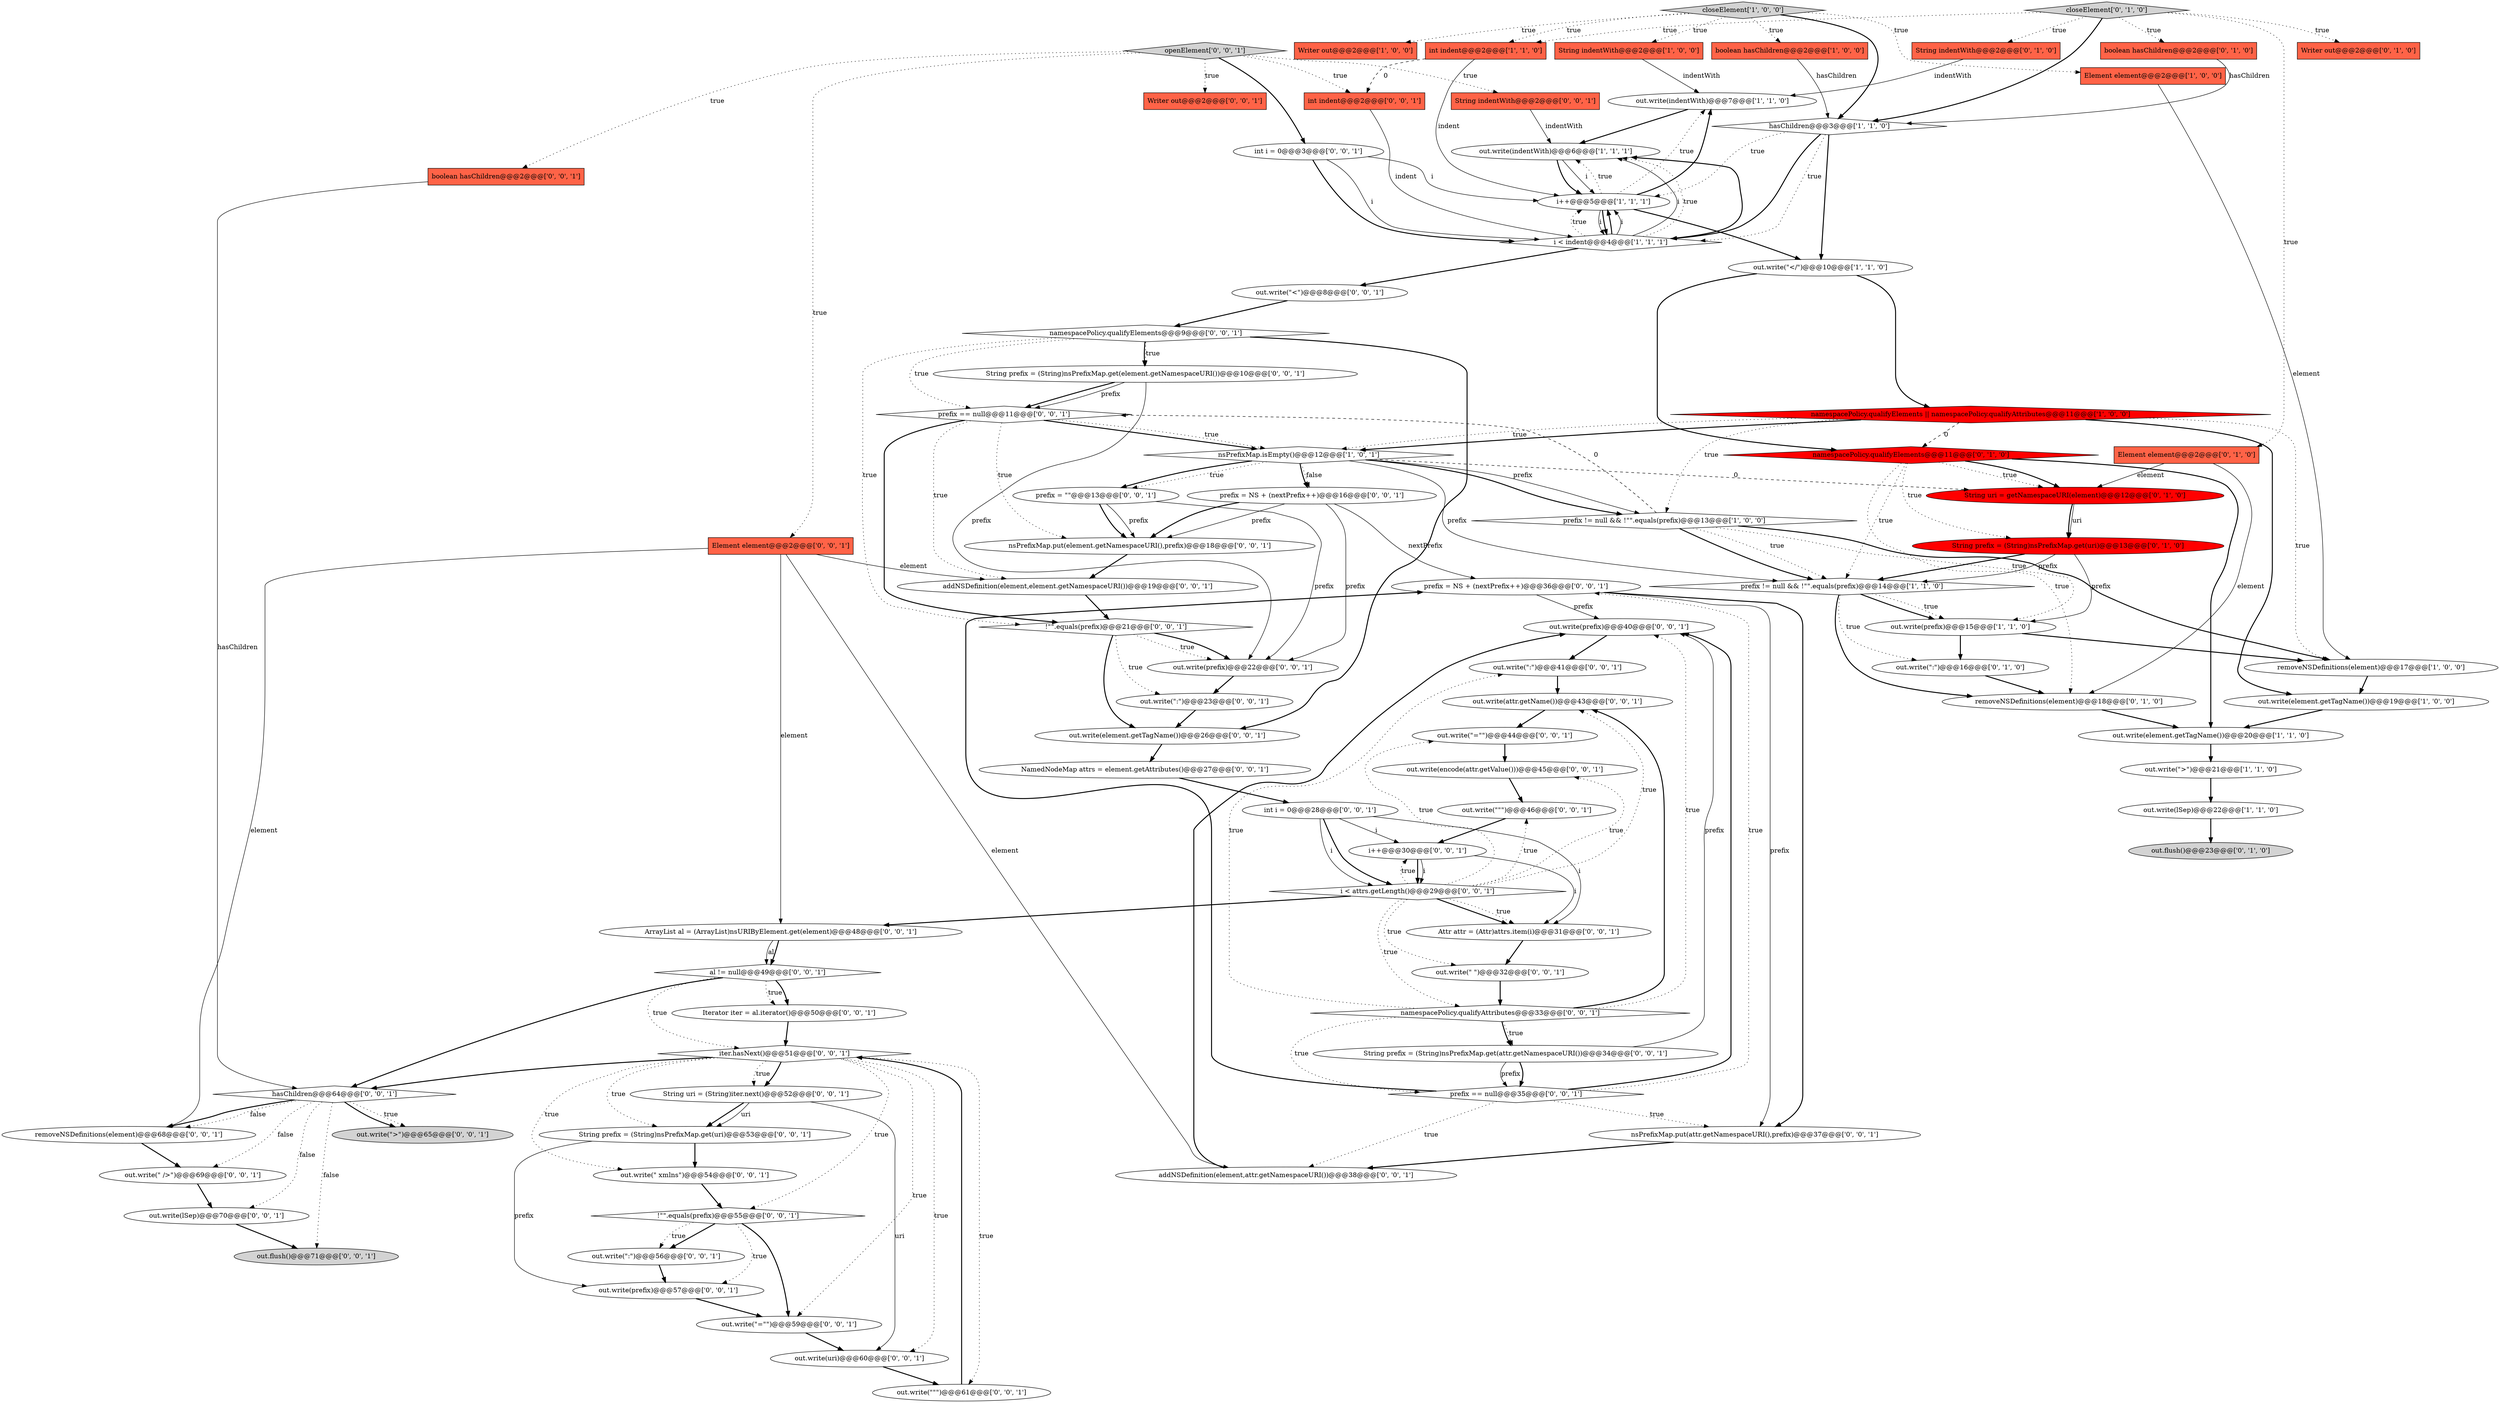 digraph {
38 [style = filled, label = "prefix = NS + (nextPrefix++)@@@36@@@['0', '0', '1']", fillcolor = white, shape = ellipse image = "AAA0AAABBB3BBB"];
7 [style = filled, label = "i < indent@@@4@@@['1', '1', '1']", fillcolor = white, shape = diamond image = "AAA0AAABBB1BBB"];
28 [style = filled, label = "namespacePolicy.qualifyElements@@@11@@@['0', '1', '0']", fillcolor = red, shape = diamond image = "AAA1AAABBB2BBB"];
18 [style = filled, label = "nsPrefixMap.isEmpty()@@@12@@@['1', '0', '1']", fillcolor = white, shape = diamond image = "AAA0AAABBB1BBB"];
75 [style = filled, label = "prefix == null@@@35@@@['0', '0', '1']", fillcolor = white, shape = diamond image = "AAA0AAABBB3BBB"];
57 [style = filled, label = "out.write(uri)@@@60@@@['0', '0', '1']", fillcolor = white, shape = ellipse image = "AAA0AAABBB3BBB"];
42 [style = filled, label = "int i = 0@@@3@@@['0', '0', '1']", fillcolor = white, shape = ellipse image = "AAA0AAABBB3BBB"];
52 [style = filled, label = "addNSDefinition(element,attr.getNamespaceURI())@@@38@@@['0', '0', '1']", fillcolor = white, shape = ellipse image = "AAA0AAABBB3BBB"];
6 [style = filled, label = "String indentWith@@@2@@@['1', '0', '0']", fillcolor = tomato, shape = box image = "AAA0AAABBB1BBB"];
74 [style = filled, label = "!\"\".equals(prefix)@@@21@@@['0', '0', '1']", fillcolor = white, shape = diamond image = "AAA0AAABBB3BBB"];
83 [style = filled, label = "out.write(encode(attr.getValue()))@@@45@@@['0', '0', '1']", fillcolor = white, shape = ellipse image = "AAA0AAABBB3BBB"];
41 [style = filled, label = "out.write(\"=\"\")@@@59@@@['0', '0', '1']", fillcolor = white, shape = ellipse image = "AAA0AAABBB3BBB"];
19 [style = filled, label = "prefix != null && !\"\".equals(prefix)@@@13@@@['1', '0', '0']", fillcolor = white, shape = diamond image = "AAA0AAABBB1BBB"];
63 [style = filled, label = "out.write(element.getTagName())@@@26@@@['0', '0', '1']", fillcolor = white, shape = ellipse image = "AAA0AAABBB3BBB"];
5 [style = filled, label = "closeElement['1', '0', '0']", fillcolor = lightgray, shape = diamond image = "AAA0AAABBB1BBB"];
50 [style = filled, label = "ArrayList al = (ArrayList)nsURIByElement.get(element)@@@48@@@['0', '0', '1']", fillcolor = white, shape = ellipse image = "AAA0AAABBB3BBB"];
10 [style = filled, label = "Writer out@@@2@@@['1', '0', '0']", fillcolor = tomato, shape = box image = "AAA0AAABBB1BBB"];
1 [style = filled, label = "out.write(element.getTagName())@@@19@@@['1', '0', '0']", fillcolor = white, shape = ellipse image = "AAA0AAABBB1BBB"];
72 [style = filled, label = "String prefix = (String)nsPrefixMap.get(uri)@@@53@@@['0', '0', '1']", fillcolor = white, shape = ellipse image = "AAA0AAABBB3BBB"];
59 [style = filled, label = "out.write(\"<\")@@@8@@@['0', '0', '1']", fillcolor = white, shape = ellipse image = "AAA0AAABBB3BBB"];
64 [style = filled, label = "al != null@@@49@@@['0', '0', '1']", fillcolor = white, shape = diamond image = "AAA0AAABBB3BBB"];
76 [style = filled, label = "out.write(prefix)@@@57@@@['0', '0', '1']", fillcolor = white, shape = ellipse image = "AAA0AAABBB3BBB"];
13 [style = filled, label = "i++@@@5@@@['1', '1', '1']", fillcolor = white, shape = ellipse image = "AAA0AAABBB1BBB"];
71 [style = filled, label = "hasChildren@@@64@@@['0', '0', '1']", fillcolor = white, shape = diamond image = "AAA0AAABBB3BBB"];
27 [style = filled, label = "String indentWith@@@2@@@['0', '1', '0']", fillcolor = tomato, shape = box image = "AAA0AAABBB2BBB"];
34 [style = filled, label = "out.write(\"\"\")@@@46@@@['0', '0', '1']", fillcolor = white, shape = ellipse image = "AAA0AAABBB3BBB"];
62 [style = filled, label = "Iterator iter = al.iterator()@@@50@@@['0', '0', '1']", fillcolor = white, shape = ellipse image = "AAA0AAABBB3BBB"];
23 [style = filled, label = "boolean hasChildren@@@2@@@['0', '1', '0']", fillcolor = tomato, shape = box image = "AAA0AAABBB2BBB"];
32 [style = filled, label = "closeElement['0', '1', '0']", fillcolor = lightgray, shape = diamond image = "AAA0AAABBB2BBB"];
77 [style = filled, label = "String indentWith@@@2@@@['0', '0', '1']", fillcolor = tomato, shape = box image = "AAA0AAABBB3BBB"];
80 [style = filled, label = "int indent@@@2@@@['0', '0', '1']", fillcolor = tomato, shape = box image = "AAA0AAABBB3BBB"];
33 [style = filled, label = "iter.hasNext()@@@51@@@['0', '0', '1']", fillcolor = white, shape = diamond image = "AAA0AAABBB3BBB"];
21 [style = filled, label = "out.write(indentWith)@@@7@@@['1', '1', '0']", fillcolor = white, shape = ellipse image = "AAA0AAABBB1BBB"];
26 [style = filled, label = "Writer out@@@2@@@['0', '1', '0']", fillcolor = tomato, shape = box image = "AAA0AAABBB2BBB"];
25 [style = filled, label = "Element element@@@2@@@['0', '1', '0']", fillcolor = tomato, shape = box image = "AAA0AAABBB2BBB"];
51 [style = filled, label = "out.flush()@@@71@@@['0', '0', '1']", fillcolor = lightgray, shape = ellipse image = "AAA0AAABBB3BBB"];
55 [style = filled, label = "prefix == null@@@11@@@['0', '0', '1']", fillcolor = white, shape = diamond image = "AAA0AAABBB3BBB"];
11 [style = filled, label = "int indent@@@2@@@['1', '1', '0']", fillcolor = tomato, shape = box image = "AAA0AAABBB1BBB"];
87 [style = filled, label = "namespacePolicy.qualifyElements@@@9@@@['0', '0', '1']", fillcolor = white, shape = diamond image = "AAA0AAABBB3BBB"];
61 [style = filled, label = "nsPrefixMap.put(element.getNamespaceURI(),prefix)@@@18@@@['0', '0', '1']", fillcolor = white, shape = ellipse image = "AAA0AAABBB3BBB"];
60 [style = filled, label = "out.write(\" />\")@@@69@@@['0', '0', '1']", fillcolor = white, shape = ellipse image = "AAA0AAABBB3BBB"];
68 [style = filled, label = "removeNSDefinitions(element)@@@68@@@['0', '0', '1']", fillcolor = white, shape = ellipse image = "AAA0AAABBB3BBB"];
70 [style = filled, label = "!\"\".equals(prefix)@@@55@@@['0', '0', '1']", fillcolor = white, shape = diamond image = "AAA0AAABBB3BBB"];
37 [style = filled, label = "namespacePolicy.qualifyAttributes@@@33@@@['0', '0', '1']", fillcolor = white, shape = diamond image = "AAA0AAABBB3BBB"];
47 [style = filled, label = "out.write(prefix)@@@22@@@['0', '0', '1']", fillcolor = white, shape = ellipse image = "AAA0AAABBB3BBB"];
14 [style = filled, label = "removeNSDefinitions(element)@@@17@@@['1', '0', '0']", fillcolor = white, shape = ellipse image = "AAA0AAABBB1BBB"];
24 [style = filled, label = "String prefix = (String)nsPrefixMap.get(uri)@@@13@@@['0', '1', '0']", fillcolor = red, shape = ellipse image = "AAA1AAABBB2BBB"];
86 [style = filled, label = "i < attrs.getLength()@@@29@@@['0', '0', '1']", fillcolor = white, shape = diamond image = "AAA0AAABBB3BBB"];
54 [style = filled, label = "out.write(prefix)@@@40@@@['0', '0', '1']", fillcolor = white, shape = ellipse image = "AAA0AAABBB3BBB"];
9 [style = filled, label = "out.write(indentWith)@@@6@@@['1', '1', '1']", fillcolor = white, shape = ellipse image = "AAA0AAABBB1BBB"];
29 [style = filled, label = "removeNSDefinitions(element)@@@18@@@['0', '1', '0']", fillcolor = white, shape = ellipse image = "AAA0AAABBB2BBB"];
84 [style = filled, label = "Attr attr = (Attr)attrs.item(i)@@@31@@@['0', '0', '1']", fillcolor = white, shape = ellipse image = "AAA0AAABBB3BBB"];
15 [style = filled, label = "hasChildren@@@3@@@['1', '1', '0']", fillcolor = white, shape = diamond image = "AAA0AAABBB1BBB"];
88 [style = filled, label = "addNSDefinition(element,element.getNamespaceURI())@@@19@@@['0', '0', '1']", fillcolor = white, shape = ellipse image = "AAA0AAABBB3BBB"];
44 [style = filled, label = "String prefix = (String)nsPrefixMap.get(element.getNamespaceURI())@@@10@@@['0', '0', '1']", fillcolor = white, shape = ellipse image = "AAA0AAABBB3BBB"];
40 [style = filled, label = "out.write(\"\"\")@@@61@@@['0', '0', '1']", fillcolor = white, shape = ellipse image = "AAA0AAABBB3BBB"];
20 [style = filled, label = "namespacePolicy.qualifyElements || namespacePolicy.qualifyAttributes@@@11@@@['1', '0', '0']", fillcolor = red, shape = diamond image = "AAA1AAABBB1BBB"];
58 [style = filled, label = "String uri = (String)iter.next()@@@52@@@['0', '0', '1']", fillcolor = white, shape = ellipse image = "AAA0AAABBB3BBB"];
12 [style = filled, label = "out.write(prefix)@@@15@@@['1', '1', '0']", fillcolor = white, shape = ellipse image = "AAA0AAABBB1BBB"];
8 [style = filled, label = "out.write(element.getTagName())@@@20@@@['1', '1', '0']", fillcolor = white, shape = ellipse image = "AAA0AAABBB1BBB"];
53 [style = filled, label = "out.write(\":\")@@@56@@@['0', '0', '1']", fillcolor = white, shape = ellipse image = "AAA0AAABBB3BBB"];
69 [style = filled, label = "out.write(\":\")@@@41@@@['0', '0', '1']", fillcolor = white, shape = ellipse image = "AAA0AAABBB3BBB"];
36 [style = filled, label = "Element element@@@2@@@['0', '0', '1']", fillcolor = tomato, shape = box image = "AAA0AAABBB3BBB"];
2 [style = filled, label = "out.write(\">\")@@@21@@@['1', '1', '0']", fillcolor = white, shape = ellipse image = "AAA0AAABBB1BBB"];
35 [style = filled, label = "out.write(\">\")@@@65@@@['0', '0', '1']", fillcolor = lightgray, shape = ellipse image = "AAA0AAABBB3BBB"];
43 [style = filled, label = "out.write(\" xmlns\")@@@54@@@['0', '0', '1']", fillcolor = white, shape = ellipse image = "AAA0AAABBB3BBB"];
67 [style = filled, label = "prefix = NS + (nextPrefix++)@@@16@@@['0', '0', '1']", fillcolor = white, shape = ellipse image = "AAA0AAABBB3BBB"];
82 [style = filled, label = "openElement['0', '0', '1']", fillcolor = lightgray, shape = diamond image = "AAA0AAABBB3BBB"];
66 [style = filled, label = "String prefix = (String)nsPrefixMap.get(attr.getNamespaceURI())@@@34@@@['0', '0', '1']", fillcolor = white, shape = ellipse image = "AAA0AAABBB3BBB"];
79 [style = filled, label = "out.write(\" \")@@@32@@@['0', '0', '1']", fillcolor = white, shape = ellipse image = "AAA0AAABBB3BBB"];
85 [style = filled, label = "int i = 0@@@28@@@['0', '0', '1']", fillcolor = white, shape = ellipse image = "AAA0AAABBB3BBB"];
30 [style = filled, label = "out.flush()@@@23@@@['0', '1', '0']", fillcolor = lightgray, shape = ellipse image = "AAA0AAABBB2BBB"];
48 [style = filled, label = "out.write(lSep)@@@70@@@['0', '0', '1']", fillcolor = white, shape = ellipse image = "AAA0AAABBB3BBB"];
73 [style = filled, label = "out.write(\":\")@@@23@@@['0', '0', '1']", fillcolor = white, shape = ellipse image = "AAA0AAABBB3BBB"];
31 [style = filled, label = "out.write(\":\")@@@16@@@['0', '1', '0']", fillcolor = white, shape = ellipse image = "AAA0AAABBB2BBB"];
45 [style = filled, label = "out.write(attr.getName())@@@43@@@['0', '0', '1']", fillcolor = white, shape = ellipse image = "AAA0AAABBB3BBB"];
4 [style = filled, label = "out.write(lSep)@@@22@@@['1', '1', '0']", fillcolor = white, shape = ellipse image = "AAA0AAABBB1BBB"];
22 [style = filled, label = "String uri = getNamespaceURI(element)@@@12@@@['0', '1', '0']", fillcolor = red, shape = ellipse image = "AAA1AAABBB2BBB"];
78 [style = filled, label = "prefix = \"\"@@@13@@@['0', '0', '1']", fillcolor = white, shape = ellipse image = "AAA0AAABBB3BBB"];
65 [style = filled, label = "NamedNodeMap attrs = element.getAttributes()@@@27@@@['0', '0', '1']", fillcolor = white, shape = ellipse image = "AAA0AAABBB3BBB"];
49 [style = filled, label = "boolean hasChildren@@@2@@@['0', '0', '1']", fillcolor = tomato, shape = box image = "AAA0AAABBB3BBB"];
56 [style = filled, label = "Writer out@@@2@@@['0', '0', '1']", fillcolor = tomato, shape = box image = "AAA0AAABBB3BBB"];
3 [style = filled, label = "Element element@@@2@@@['1', '0', '0']", fillcolor = tomato, shape = box image = "AAA0AAABBB1BBB"];
81 [style = filled, label = "nsPrefixMap.put(attr.getNamespaceURI(),prefix)@@@37@@@['0', '0', '1']", fillcolor = white, shape = ellipse image = "AAA0AAABBB3BBB"];
16 [style = filled, label = "prefix != null && !\"\".equals(prefix)@@@14@@@['1', '1', '0']", fillcolor = white, shape = diamond image = "AAA0AAABBB1BBB"];
39 [style = filled, label = "i++@@@30@@@['0', '0', '1']", fillcolor = white, shape = ellipse image = "AAA0AAABBB3BBB"];
17 [style = filled, label = "out.write(\"</\")@@@10@@@['1', '1', '0']", fillcolor = white, shape = ellipse image = "AAA0AAABBB1BBB"];
46 [style = filled, label = "out.write(\"=\"\")@@@44@@@['0', '0', '1']", fillcolor = white, shape = ellipse image = "AAA0AAABBB3BBB"];
0 [style = filled, label = "boolean hasChildren@@@2@@@['1', '0', '0']", fillcolor = tomato, shape = box image = "AAA0AAABBB1BBB"];
23->15 [style = solid, label="hasChildren"];
55->88 [style = dotted, label="true"];
84->79 [style = bold, label=""];
81->52 [style = bold, label=""];
78->61 [style = bold, label=""];
39->86 [style = solid, label="i"];
87->55 [style = dotted, label="true"];
87->44 [style = bold, label=""];
50->64 [style = solid, label="al"];
80->7 [style = solid, label="indent"];
28->16 [style = dotted, label="true"];
33->72 [style = dotted, label="true"];
32->11 [style = dotted, label="true"];
5->15 [style = bold, label=""];
75->38 [style = bold, label=""];
83->34 [style = bold, label=""];
25->22 [style = solid, label="element"];
85->86 [style = bold, label=""];
70->53 [style = bold, label=""];
15->7 [style = dotted, label="true"];
58->57 [style = solid, label="uri"];
7->9 [style = solid, label="i"];
7->13 [style = solid, label="i"];
82->36 [style = dotted, label="true"];
7->9 [style = bold, label=""];
55->74 [style = bold, label=""];
36->68 [style = solid, label="element"];
13->17 [style = bold, label=""];
15->17 [style = bold, label=""];
48->51 [style = bold, label=""];
5->11 [style = dotted, label="true"];
32->25 [style = dotted, label="true"];
27->21 [style = solid, label="indentWith"];
13->21 [style = dotted, label="true"];
76->41 [style = bold, label=""];
71->35 [style = dotted, label="true"];
20->18 [style = dotted, label="true"];
86->37 [style = dotted, label="true"];
3->14 [style = solid, label="element"];
24->12 [style = solid, label="prefix"];
33->71 [style = bold, label=""];
67->61 [style = solid, label="prefix"];
71->60 [style = dotted, label="false"];
75->38 [style = dotted, label="true"];
37->54 [style = dotted, label="true"];
75->52 [style = dotted, label="true"];
39->86 [style = bold, label=""];
17->20 [style = bold, label=""];
43->70 [style = bold, label=""];
13->9 [style = dotted, label="true"];
82->49 [style = dotted, label="true"];
18->78 [style = bold, label=""];
64->71 [style = bold, label=""];
33->57 [style = dotted, label="true"];
57->40 [style = bold, label=""];
64->62 [style = dotted, label="true"];
7->13 [style = dotted, label="true"];
16->29 [style = bold, label=""];
74->63 [style = bold, label=""];
82->56 [style = dotted, label="true"];
11->13 [style = solid, label="indent"];
18->19 [style = bold, label=""];
5->6 [style = dotted, label="true"];
33->40 [style = dotted, label="true"];
71->68 [style = dotted, label="false"];
31->29 [style = bold, label=""];
74->47 [style = bold, label=""];
42->7 [style = solid, label="i"];
65->85 [style = bold, label=""];
71->35 [style = bold, label=""];
5->3 [style = dotted, label="true"];
78->61 [style = solid, label="prefix"];
18->67 [style = dotted, label="false"];
2->4 [style = bold, label=""];
86->34 [style = dotted, label="true"];
67->61 [style = bold, label=""];
60->48 [style = bold, label=""];
15->13 [style = dotted, label="true"];
38->54 [style = solid, label="prefix"];
87->63 [style = bold, label=""];
72->43 [style = bold, label=""];
28->29 [style = dotted, label="true"];
20->18 [style = bold, label=""];
21->9 [style = bold, label=""];
28->24 [style = dotted, label="true"];
44->55 [style = bold, label=""];
71->68 [style = bold, label=""];
67->38 [style = solid, label="nextPrefix"];
37->75 [style = dotted, label="true"];
12->14 [style = bold, label=""];
37->45 [style = bold, label=""];
70->53 [style = dotted, label="true"];
64->33 [style = dotted, label="true"];
42->7 [style = bold, label=""];
85->39 [style = solid, label="i"];
79->37 [style = bold, label=""];
45->46 [style = bold, label=""];
62->33 [style = bold, label=""];
19->55 [style = dashed, label="0"];
72->76 [style = solid, label="prefix"];
86->45 [style = dotted, label="true"];
33->58 [style = bold, label=""];
12->31 [style = bold, label=""];
36->52 [style = solid, label="element"];
52->54 [style = bold, label=""];
36->88 [style = solid, label="element"];
73->63 [style = bold, label=""];
1->8 [style = bold, label=""];
63->65 [style = bold, label=""];
86->50 [style = bold, label=""];
18->22 [style = dashed, label="0"];
5->10 [style = dotted, label="true"];
55->18 [style = bold, label=""];
46->83 [style = bold, label=""];
38->81 [style = bold, label=""];
66->54 [style = solid, label="prefix"];
20->14 [style = dotted, label="true"];
13->7 [style = solid, label="i"];
55->61 [style = dotted, label="true"];
19->12 [style = dotted, label="true"];
88->74 [style = bold, label=""];
86->46 [style = dotted, label="true"];
61->88 [style = bold, label=""];
5->0 [style = dotted, label="true"];
20->1 [style = bold, label=""];
53->76 [style = bold, label=""];
6->21 [style = solid, label="indentWith"];
36->50 [style = solid, label="element"];
37->66 [style = bold, label=""];
71->48 [style = dotted, label="false"];
19->16 [style = bold, label=""];
37->69 [style = dotted, label="true"];
24->16 [style = solid, label="prefix"];
86->84 [style = bold, label=""];
86->39 [style = dotted, label="true"];
58->72 [style = bold, label=""];
40->33 [style = bold, label=""];
66->75 [style = bold, label=""];
64->62 [style = bold, label=""];
19->14 [style = bold, label=""];
8->2 [style = bold, label=""];
78->47 [style = solid, label="prefix"];
82->42 [style = bold, label=""];
77->9 [style = solid, label="indentWith"];
28->8 [style = bold, label=""];
34->39 [style = bold, label=""];
28->22 [style = dotted, label="true"];
55->18 [style = dotted, label="true"];
7->59 [style = bold, label=""];
50->64 [style = bold, label=""];
33->41 [style = dotted, label="true"];
18->67 [style = bold, label=""];
20->19 [style = dotted, label="true"];
59->87 [style = bold, label=""];
44->47 [style = solid, label="prefix"];
16->31 [style = dotted, label="true"];
75->54 [style = bold, label=""];
87->74 [style = dotted, label="true"];
28->22 [style = bold, label=""];
18->16 [style = solid, label="prefix"];
74->47 [style = dotted, label="true"];
7->13 [style = bold, label=""];
68->60 [style = bold, label=""];
29->8 [style = bold, label=""];
44->55 [style = solid, label="prefix"];
16->12 [style = dotted, label="true"];
49->71 [style = solid, label="hasChildren"];
37->66 [style = dotted, label="true"];
39->84 [style = solid, label="i"];
15->7 [style = bold, label=""];
32->23 [style = dotted, label="true"];
33->43 [style = dotted, label="true"];
75->81 [style = dotted, label="true"];
47->73 [style = bold, label=""];
74->73 [style = dotted, label="true"];
20->28 [style = dashed, label="0"];
58->72 [style = solid, label="uri"];
82->77 [style = dotted, label="true"];
18->19 [style = solid, label="prefix"];
54->69 [style = bold, label=""];
33->58 [style = dotted, label="true"];
70->76 [style = dotted, label="true"];
66->75 [style = solid, label="prefix"];
86->84 [style = dotted, label="true"];
7->9 [style = dotted, label="true"];
25->29 [style = solid, label="element"];
41->57 [style = bold, label=""];
14->1 [style = bold, label=""];
42->13 [style = solid, label="i"];
18->78 [style = dotted, label="true"];
22->24 [style = solid, label="uri"];
38->81 [style = solid, label="prefix"];
71->51 [style = dotted, label="false"];
9->13 [style = solid, label="i"];
32->27 [style = dotted, label="true"];
17->28 [style = bold, label=""];
24->16 [style = bold, label=""];
70->41 [style = bold, label=""];
33->70 [style = dotted, label="true"];
4->30 [style = bold, label=""];
85->86 [style = solid, label="i"];
87->44 [style = dotted, label="true"];
13->7 [style = bold, label=""];
67->47 [style = solid, label="prefix"];
11->80 [style = dashed, label="0"];
19->16 [style = dotted, label="true"];
32->15 [style = bold, label=""];
86->83 [style = dotted, label="true"];
0->15 [style = solid, label="hasChildren"];
82->80 [style = dotted, label="true"];
32->26 [style = dotted, label="true"];
85->84 [style = solid, label="i"];
22->24 [style = bold, label=""];
13->21 [style = bold, label=""];
86->79 [style = dotted, label="true"];
16->12 [style = bold, label=""];
69->45 [style = bold, label=""];
9->13 [style = bold, label=""];
}
